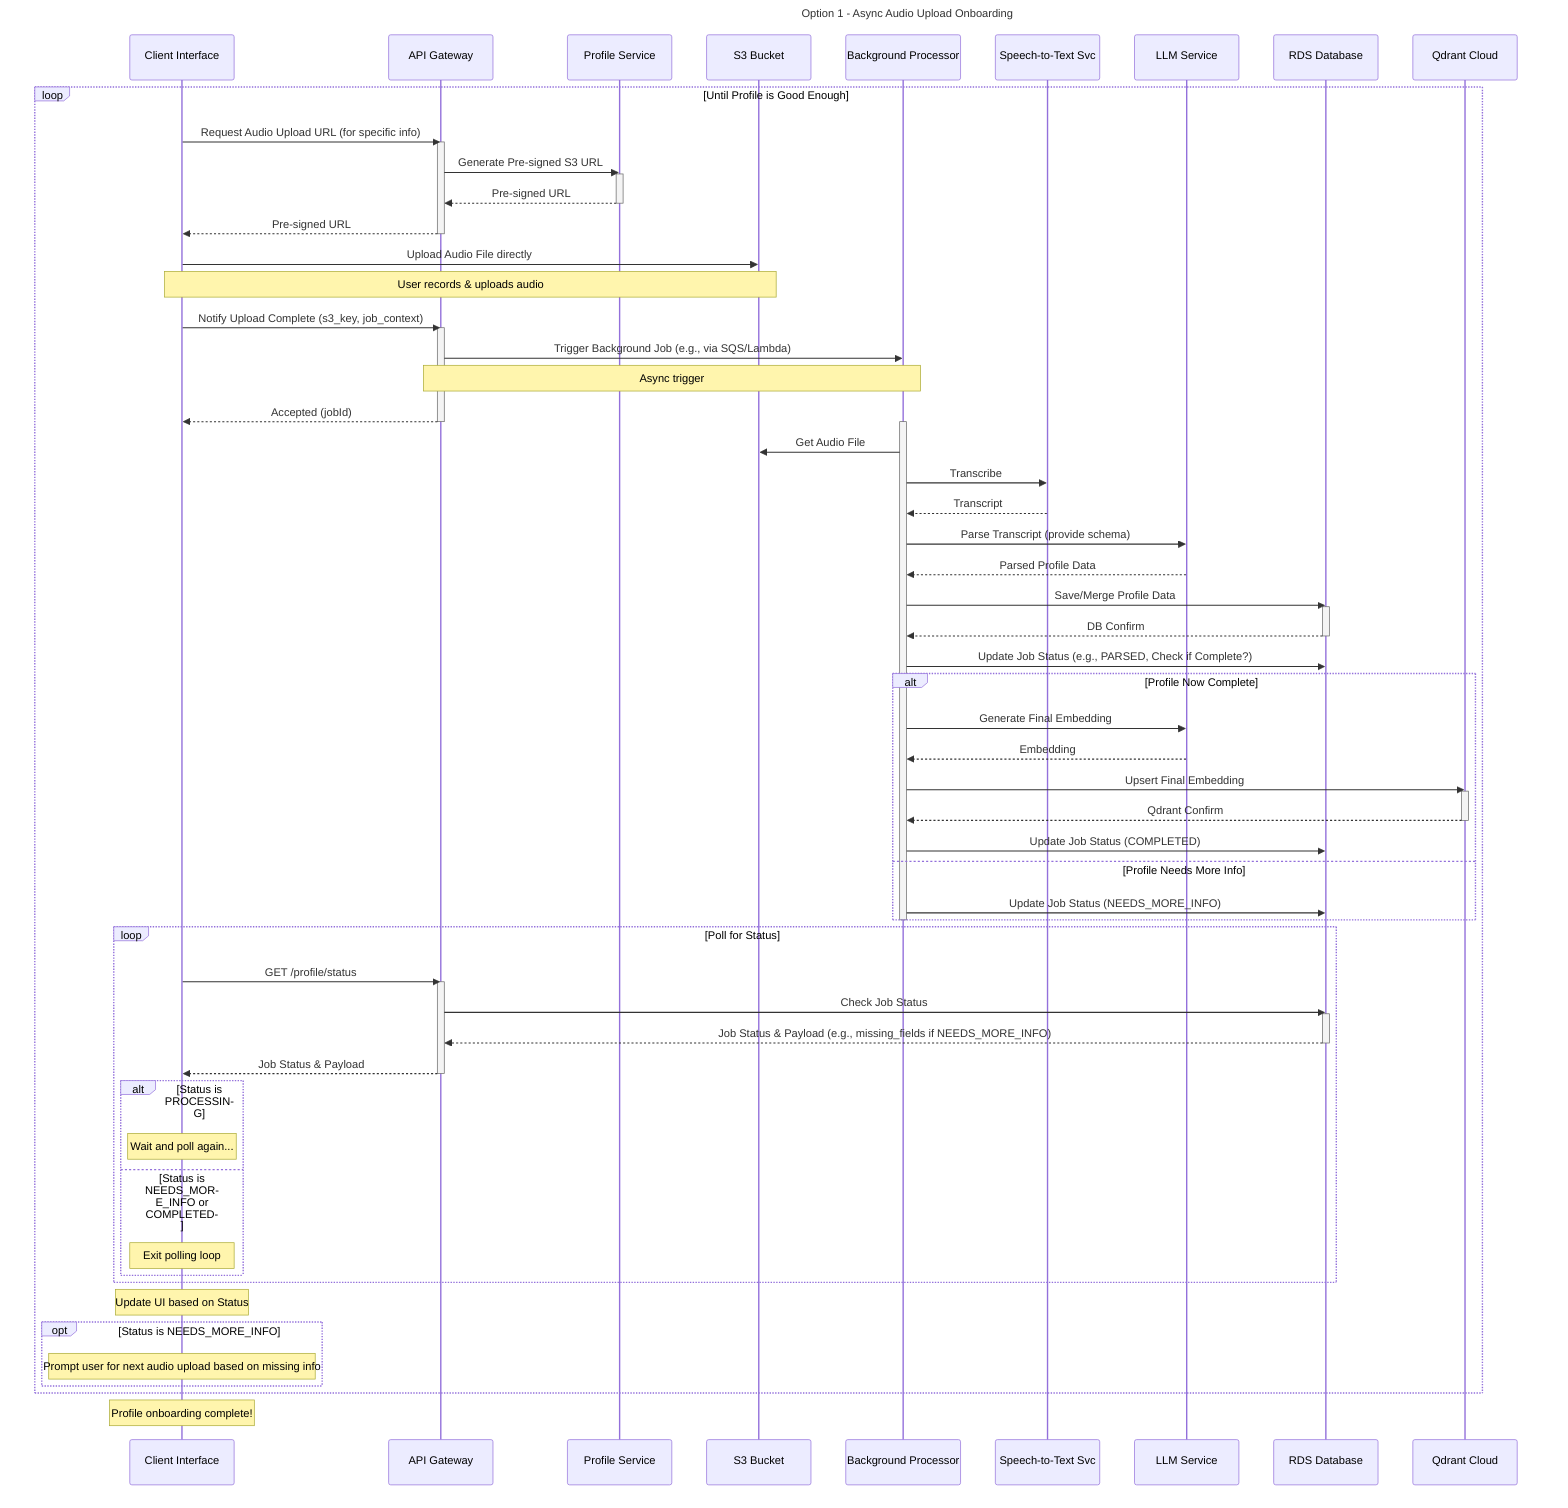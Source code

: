 sequenceDiagram
    title Option 1 - Async Audio Upload Onboarding

    participant Client as Client Interface
    participant API as API Gateway
    participant ProfileSvc as Profile Service
    participant S3 as S3 Bucket
    participant BG_Processor as Background Processor
    participant STT as Speech-to-Text Svc
    participant LLM as LLM Service
    participant RDS as RDS Database
    participant Qdrant as Qdrant Cloud

    loop Until Profile is Good Enough
        Client->>API: Request Audio Upload URL (for specific info)
        activate API
        API->>ProfileSvc: Generate Pre-signed S3 URL
        activate ProfileSvc
        ProfileSvc-->>API: Pre-signed URL
        deactivate ProfileSvc
        API-->>Client: Pre-signed URL
        deactivate API

        Client->>S3: Upload Audio File directly
        Note over Client, S3: User records & uploads audio

        Client->>API: Notify Upload Complete (s3_key, job_context)
        activate API
        API->>BG_Processor: Trigger Background Job (e.g., via SQS/Lambda)
        Note over API, BG_Processor: Async trigger
        API-->>Client: Accepted (jobId)
        deactivate API

        activate BG_Processor
        BG_Processor->>S3: Get Audio File
        BG_Processor->>STT: Transcribe
        STT-->>BG_Processor: Transcript
        BG_Processor->>LLM: Parse Transcript (provide schema)
        LLM-->>BG_Processor: Parsed Profile Data
        BG_Processor->>RDS: Save/Merge Profile Data
        activate RDS
        RDS-->>BG_Processor: DB Confirm
        deactivate RDS
        BG_Processor->>RDS: Update Job Status (e.g., PARSED, Check if Complete?)
        
        # Check if profile is now complete after this update
        alt Profile Now Complete
            BG_Processor->>LLM: Generate Final Embedding
            LLM-->>BG_Processor: Embedding
            BG_Processor->>Qdrant: Upsert Final Embedding
            activate Qdrant
            Qdrant-->>BG_Processor: Qdrant Confirm
            deactivate Qdrant
            BG_Processor->>RDS: Update Job Status (COMPLETED)
        else Profile Needs More Info
            BG_Processor->>RDS: Update Job Status (NEEDS_MORE_INFO)
        end
        deactivate BG_Processor

        loop Poll for Status
            Client->>API: GET /profile/status # Simplified message
            activate API
            API->>RDS: Check Job Status
            activate RDS
            RDS-->>API: Job Status & Payload (e.g., missing_fields if NEEDS_MORE_INFO)
            deactivate RDS
            API-->>Client: Job Status & Payload
            deactivate API
            alt Status is PROCESSING
                Note over Client: Wait and poll again...
            else Status is NEEDS_MORE_INFO or COMPLETED
                Note over Client: Exit polling loop
            end
        end
        Note over Client: Update UI based on Status
        opt Status is NEEDS_MORE_INFO
            Note over Client: Prompt user for next audio upload based on missing info
        end
    end
    Note over Client: Profile onboarding complete!